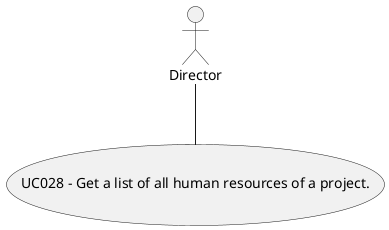 @startuml
skinparam monochrome true
actor Director
usecase (UC028 - Get a list of all human resources of a project.)

:Director: -- (UC028 - Get a list of all human resources of a project.)
@enduml
